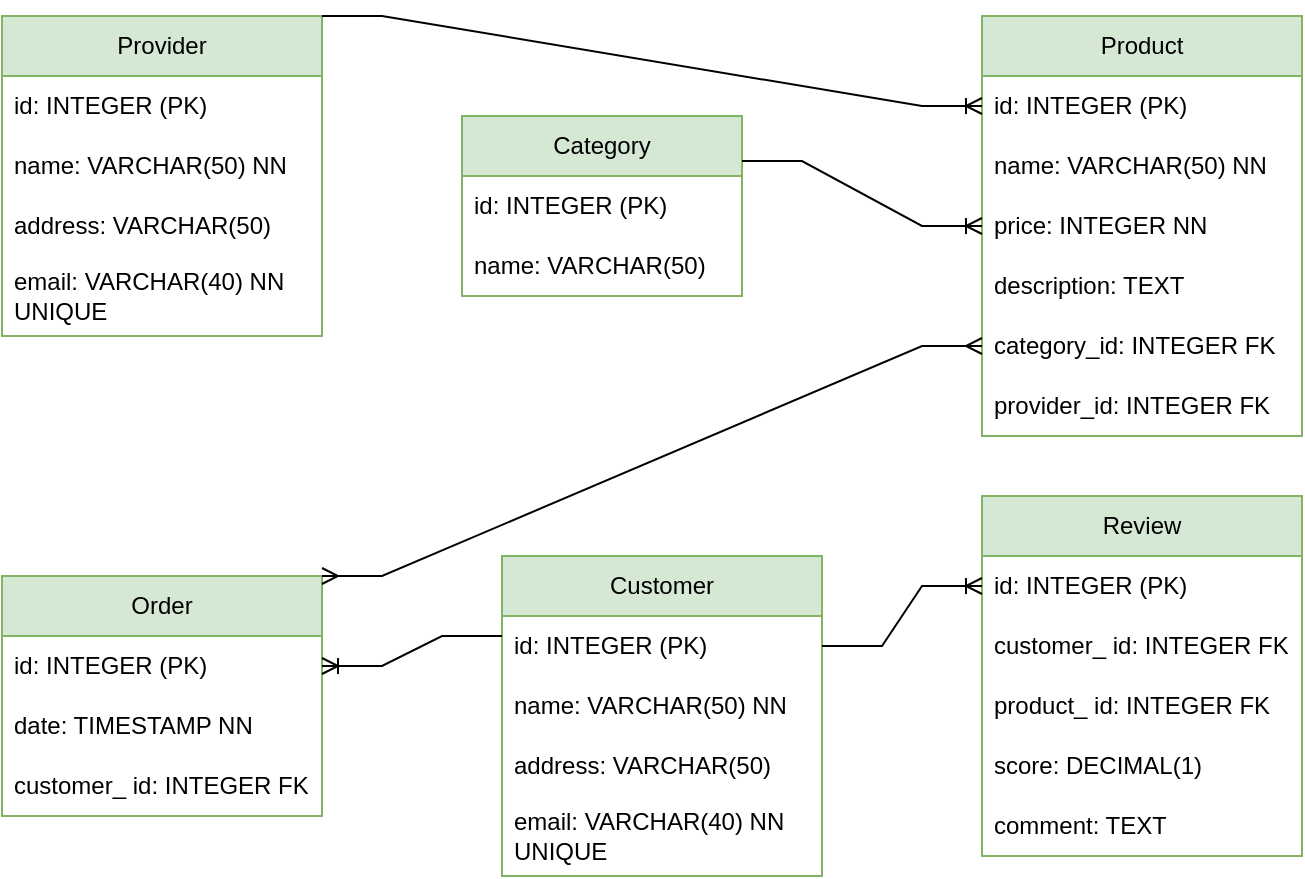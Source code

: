 <mxfile version="21.6.6" type="github">
  <diagram id="R2lEEEUBdFMjLlhIrx00" name="Page-1">
    <mxGraphModel dx="880" dy="595" grid="1" gridSize="10" guides="1" tooltips="1" connect="1" arrows="1" fold="1" page="1" pageScale="1" pageWidth="850" pageHeight="1100" math="0" shadow="0" extFonts="Permanent Marker^https://fonts.googleapis.com/css?family=Permanent+Marker">
      <root>
        <mxCell id="0" />
        <mxCell id="1" parent="0" />
        <mxCell id="WjQzdOMCr1Cx_OQJDxJa-1" value="Customer" style="swimlane;fontStyle=0;childLayout=stackLayout;horizontal=1;startSize=30;horizontalStack=0;resizeParent=1;resizeParentMax=0;resizeLast=0;collapsible=1;marginBottom=0;whiteSpace=wrap;html=1;fillColor=#d5e8d4;strokeColor=#82b366;" vertex="1" parent="1">
          <mxGeometry x="290" y="300" width="160" height="160" as="geometry" />
        </mxCell>
        <mxCell id="WjQzdOMCr1Cx_OQJDxJa-2" value="id: INTEGER (PK)" style="text;align=left;verticalAlign=middle;spacingLeft=4;spacingRight=4;overflow=hidden;points=[[0,0.5],[1,0.5]];portConstraint=eastwest;rotatable=0;whiteSpace=wrap;html=1;" vertex="1" parent="WjQzdOMCr1Cx_OQJDxJa-1">
          <mxGeometry y="30" width="160" height="30" as="geometry" />
        </mxCell>
        <mxCell id="WjQzdOMCr1Cx_OQJDxJa-7" value="name: VARCHAR(50) NN" style="text;strokeColor=none;fillColor=none;align=left;verticalAlign=middle;spacingLeft=4;spacingRight=4;overflow=hidden;points=[[0,0.5],[1,0.5]];portConstraint=eastwest;rotatable=0;whiteSpace=wrap;html=1;" vertex="1" parent="WjQzdOMCr1Cx_OQJDxJa-1">
          <mxGeometry y="60" width="160" height="30" as="geometry" />
        </mxCell>
        <mxCell id="WjQzdOMCr1Cx_OQJDxJa-3" value="address: VARCHAR(50)" style="text;strokeColor=none;fillColor=none;align=left;verticalAlign=middle;spacingLeft=4;spacingRight=4;overflow=hidden;points=[[0,0.5],[1,0.5]];portConstraint=eastwest;rotatable=0;whiteSpace=wrap;html=1;" vertex="1" parent="WjQzdOMCr1Cx_OQJDxJa-1">
          <mxGeometry y="90" width="160" height="30" as="geometry" />
        </mxCell>
        <mxCell id="WjQzdOMCr1Cx_OQJDxJa-4" value="email: VARCHAR(40) NN UNIQUE&amp;nbsp;&amp;nbsp;" style="text;strokeColor=none;fillColor=none;align=left;verticalAlign=middle;spacingLeft=4;spacingRight=4;overflow=hidden;points=[[0,0.5],[1,0.5]];portConstraint=eastwest;rotatable=0;whiteSpace=wrap;html=1;" vertex="1" parent="WjQzdOMCr1Cx_OQJDxJa-1">
          <mxGeometry y="120" width="160" height="40" as="geometry" />
        </mxCell>
        <mxCell id="WjQzdOMCr1Cx_OQJDxJa-8" value="Product" style="swimlane;fontStyle=0;childLayout=stackLayout;horizontal=1;startSize=30;horizontalStack=0;resizeParent=1;resizeParentMax=0;resizeLast=0;collapsible=1;marginBottom=0;whiteSpace=wrap;html=1;fillColor=#d5e8d4;strokeColor=#82b366;" vertex="1" parent="1">
          <mxGeometry x="530" y="30" width="160" height="210" as="geometry" />
        </mxCell>
        <mxCell id="WjQzdOMCr1Cx_OQJDxJa-9" value="id: INTEGER (PK)" style="text;strokeColor=none;fillColor=none;align=left;verticalAlign=middle;spacingLeft=4;spacingRight=4;overflow=hidden;points=[[0,0.5],[1,0.5]];portConstraint=eastwest;rotatable=0;whiteSpace=wrap;html=1;" vertex="1" parent="WjQzdOMCr1Cx_OQJDxJa-8">
          <mxGeometry y="30" width="160" height="30" as="geometry" />
        </mxCell>
        <mxCell id="WjQzdOMCr1Cx_OQJDxJa-10" value="name: VARCHAR(50) NN" style="text;strokeColor=none;fillColor=none;align=left;verticalAlign=middle;spacingLeft=4;spacingRight=4;overflow=hidden;points=[[0,0.5],[1,0.5]];portConstraint=eastwest;rotatable=0;whiteSpace=wrap;html=1;" vertex="1" parent="WjQzdOMCr1Cx_OQJDxJa-8">
          <mxGeometry y="60" width="160" height="30" as="geometry" />
        </mxCell>
        <mxCell id="WjQzdOMCr1Cx_OQJDxJa-11" value="price: INTEGER NN" style="text;strokeColor=none;fillColor=none;align=left;verticalAlign=middle;spacingLeft=4;spacingRight=4;overflow=hidden;points=[[0,0.5],[1,0.5]];portConstraint=eastwest;rotatable=0;whiteSpace=wrap;html=1;" vertex="1" parent="WjQzdOMCr1Cx_OQJDxJa-8">
          <mxGeometry y="90" width="160" height="30" as="geometry" />
        </mxCell>
        <mxCell id="WjQzdOMCr1Cx_OQJDxJa-14" value="description: TEXT" style="text;strokeColor=none;fillColor=none;align=left;verticalAlign=middle;spacingLeft=4;spacingRight=4;overflow=hidden;points=[[0,0.5],[1,0.5]];portConstraint=eastwest;rotatable=0;whiteSpace=wrap;html=1;" vertex="1" parent="WjQzdOMCr1Cx_OQJDxJa-8">
          <mxGeometry y="120" width="160" height="30" as="geometry" />
        </mxCell>
        <mxCell id="WjQzdOMCr1Cx_OQJDxJa-15" value="category_id: INTEGER FK" style="text;strokeColor=none;fillColor=none;align=left;verticalAlign=middle;spacingLeft=4;spacingRight=4;overflow=hidden;points=[[0,0.5],[1,0.5]];portConstraint=eastwest;rotatable=0;whiteSpace=wrap;html=1;" vertex="1" parent="WjQzdOMCr1Cx_OQJDxJa-8">
          <mxGeometry y="150" width="160" height="30" as="geometry" />
        </mxCell>
        <mxCell id="WjQzdOMCr1Cx_OQJDxJa-16" value="provider_id: INTEGER FK" style="text;strokeColor=none;fillColor=none;align=left;verticalAlign=middle;spacingLeft=4;spacingRight=4;overflow=hidden;points=[[0,0.5],[1,0.5]];portConstraint=eastwest;rotatable=0;whiteSpace=wrap;html=1;" vertex="1" parent="WjQzdOMCr1Cx_OQJDxJa-8">
          <mxGeometry y="180" width="160" height="30" as="geometry" />
        </mxCell>
        <mxCell id="WjQzdOMCr1Cx_OQJDxJa-17" value="Order" style="swimlane;fontStyle=0;childLayout=stackLayout;horizontal=1;startSize=30;horizontalStack=0;resizeParent=1;resizeParentMax=0;resizeLast=0;collapsible=1;marginBottom=0;whiteSpace=wrap;html=1;fillColor=#d5e8d4;strokeColor=#82b366;" vertex="1" parent="1">
          <mxGeometry x="40" y="310" width="160" height="120" as="geometry" />
        </mxCell>
        <mxCell id="WjQzdOMCr1Cx_OQJDxJa-18" value="id: INTEGER (PK)" style="text;strokeColor=none;fillColor=none;align=left;verticalAlign=middle;spacingLeft=4;spacingRight=4;overflow=hidden;points=[[0,0.5],[1,0.5]];portConstraint=eastwest;rotatable=0;whiteSpace=wrap;html=1;" vertex="1" parent="WjQzdOMCr1Cx_OQJDxJa-17">
          <mxGeometry y="30" width="160" height="30" as="geometry" />
        </mxCell>
        <mxCell id="WjQzdOMCr1Cx_OQJDxJa-19" value="date: TIMESTAMP NN" style="text;strokeColor=none;fillColor=none;align=left;verticalAlign=middle;spacingLeft=4;spacingRight=4;overflow=hidden;points=[[0,0.5],[1,0.5]];portConstraint=eastwest;rotatable=0;whiteSpace=wrap;html=1;" vertex="1" parent="WjQzdOMCr1Cx_OQJDxJa-17">
          <mxGeometry y="60" width="160" height="30" as="geometry" />
        </mxCell>
        <mxCell id="WjQzdOMCr1Cx_OQJDxJa-20" value="customer_ id: INTEGER FK" style="text;strokeColor=none;fillColor=none;align=left;verticalAlign=middle;spacingLeft=4;spacingRight=4;overflow=hidden;points=[[0,0.5],[1,0.5]];portConstraint=eastwest;rotatable=0;whiteSpace=wrap;html=1;" vertex="1" parent="WjQzdOMCr1Cx_OQJDxJa-17">
          <mxGeometry y="90" width="160" height="30" as="geometry" />
        </mxCell>
        <mxCell id="WjQzdOMCr1Cx_OQJDxJa-21" value="Category" style="swimlane;fontStyle=0;childLayout=stackLayout;horizontal=1;startSize=30;horizontalStack=0;resizeParent=1;resizeParentMax=0;resizeLast=0;collapsible=1;marginBottom=0;whiteSpace=wrap;html=1;fillColor=#d5e8d4;strokeColor=#82b366;" vertex="1" parent="1">
          <mxGeometry x="270" y="80" width="140" height="90" as="geometry" />
        </mxCell>
        <mxCell id="WjQzdOMCr1Cx_OQJDxJa-22" value="id: INTEGER (PK)" style="text;strokeColor=none;fillColor=none;align=left;verticalAlign=middle;spacingLeft=4;spacingRight=4;overflow=hidden;points=[[0,0.5],[1,0.5]];portConstraint=eastwest;rotatable=0;whiteSpace=wrap;html=1;" vertex="1" parent="WjQzdOMCr1Cx_OQJDxJa-21">
          <mxGeometry y="30" width="140" height="30" as="geometry" />
        </mxCell>
        <mxCell id="WjQzdOMCr1Cx_OQJDxJa-23" value="name: VARCHAR(50)" style="text;strokeColor=none;fillColor=none;align=left;verticalAlign=middle;spacingLeft=4;spacingRight=4;overflow=hidden;points=[[0,0.5],[1,0.5]];portConstraint=eastwest;rotatable=0;whiteSpace=wrap;html=1;" vertex="1" parent="WjQzdOMCr1Cx_OQJDxJa-21">
          <mxGeometry y="60" width="140" height="30" as="geometry" />
        </mxCell>
        <mxCell id="WjQzdOMCr1Cx_OQJDxJa-25" value="Provider" style="swimlane;fontStyle=0;childLayout=stackLayout;horizontal=1;startSize=30;horizontalStack=0;resizeParent=1;resizeParentMax=0;resizeLast=0;collapsible=1;marginBottom=0;whiteSpace=wrap;html=1;fillColor=#d5e8d4;strokeColor=#82b366;" vertex="1" parent="1">
          <mxGeometry x="40" y="30" width="160" height="160" as="geometry" />
        </mxCell>
        <mxCell id="WjQzdOMCr1Cx_OQJDxJa-26" value="id: INTEGER (PK)" style="text;align=left;verticalAlign=middle;spacingLeft=4;spacingRight=4;overflow=hidden;points=[[0,0.5],[1,0.5]];portConstraint=eastwest;rotatable=0;whiteSpace=wrap;html=1;" vertex="1" parent="WjQzdOMCr1Cx_OQJDxJa-25">
          <mxGeometry y="30" width="160" height="30" as="geometry" />
        </mxCell>
        <mxCell id="WjQzdOMCr1Cx_OQJDxJa-27" value="name: VARCHAR(50) NN" style="text;strokeColor=none;fillColor=none;align=left;verticalAlign=middle;spacingLeft=4;spacingRight=4;overflow=hidden;points=[[0,0.5],[1,0.5]];portConstraint=eastwest;rotatable=0;whiteSpace=wrap;html=1;" vertex="1" parent="WjQzdOMCr1Cx_OQJDxJa-25">
          <mxGeometry y="60" width="160" height="30" as="geometry" />
        </mxCell>
        <mxCell id="WjQzdOMCr1Cx_OQJDxJa-28" value="address: VARCHAR(50)" style="text;strokeColor=none;fillColor=none;align=left;verticalAlign=middle;spacingLeft=4;spacingRight=4;overflow=hidden;points=[[0,0.5],[1,0.5]];portConstraint=eastwest;rotatable=0;whiteSpace=wrap;html=1;" vertex="1" parent="WjQzdOMCr1Cx_OQJDxJa-25">
          <mxGeometry y="90" width="160" height="30" as="geometry" />
        </mxCell>
        <mxCell id="WjQzdOMCr1Cx_OQJDxJa-29" value="email: VARCHAR(40) NN UNIQUE&amp;nbsp;&amp;nbsp;" style="text;strokeColor=none;fillColor=none;align=left;verticalAlign=middle;spacingLeft=4;spacingRight=4;overflow=hidden;points=[[0,0.5],[1,0.5]];portConstraint=eastwest;rotatable=0;whiteSpace=wrap;html=1;" vertex="1" parent="WjQzdOMCr1Cx_OQJDxJa-25">
          <mxGeometry y="120" width="160" height="40" as="geometry" />
        </mxCell>
        <mxCell id="WjQzdOMCr1Cx_OQJDxJa-30" value="Review" style="swimlane;fontStyle=0;childLayout=stackLayout;horizontal=1;startSize=30;horizontalStack=0;resizeParent=1;resizeParentMax=0;resizeLast=0;collapsible=1;marginBottom=0;whiteSpace=wrap;html=1;fillColor=#d5e8d4;strokeColor=#82b366;" vertex="1" parent="1">
          <mxGeometry x="530" y="270" width="160" height="180" as="geometry" />
        </mxCell>
        <mxCell id="WjQzdOMCr1Cx_OQJDxJa-31" value="id: INTEGER (PK)" style="text;strokeColor=none;fillColor=none;align=left;verticalAlign=middle;spacingLeft=4;spacingRight=4;overflow=hidden;points=[[0,0.5],[1,0.5]];portConstraint=eastwest;rotatable=0;whiteSpace=wrap;html=1;" vertex="1" parent="WjQzdOMCr1Cx_OQJDxJa-30">
          <mxGeometry y="30" width="160" height="30" as="geometry" />
        </mxCell>
        <mxCell id="WjQzdOMCr1Cx_OQJDxJa-32" value="customer_ id: INTEGER FK" style="text;strokeColor=none;fillColor=none;align=left;verticalAlign=middle;spacingLeft=4;spacingRight=4;overflow=hidden;points=[[0,0.5],[1,0.5]];portConstraint=eastwest;rotatable=0;whiteSpace=wrap;html=1;" vertex="1" parent="WjQzdOMCr1Cx_OQJDxJa-30">
          <mxGeometry y="60" width="160" height="30" as="geometry" />
        </mxCell>
        <mxCell id="WjQzdOMCr1Cx_OQJDxJa-33" value="product_ id: INTEGER FK" style="text;strokeColor=none;fillColor=none;align=left;verticalAlign=middle;spacingLeft=4;spacingRight=4;overflow=hidden;points=[[0,0.5],[1,0.5]];portConstraint=eastwest;rotatable=0;whiteSpace=wrap;html=1;" vertex="1" parent="WjQzdOMCr1Cx_OQJDxJa-30">
          <mxGeometry y="90" width="160" height="30" as="geometry" />
        </mxCell>
        <mxCell id="WjQzdOMCr1Cx_OQJDxJa-34" value="score: DECIMAL(1)" style="text;strokeColor=none;fillColor=none;align=left;verticalAlign=middle;spacingLeft=4;spacingRight=4;overflow=hidden;points=[[0,0.5],[1,0.5]];portConstraint=eastwest;rotatable=0;whiteSpace=wrap;html=1;" vertex="1" parent="WjQzdOMCr1Cx_OQJDxJa-30">
          <mxGeometry y="120" width="160" height="30" as="geometry" />
        </mxCell>
        <mxCell id="WjQzdOMCr1Cx_OQJDxJa-35" value="comment: TEXT" style="text;strokeColor=none;fillColor=none;align=left;verticalAlign=middle;spacingLeft=4;spacingRight=4;overflow=hidden;points=[[0,0.5],[1,0.5]];portConstraint=eastwest;rotatable=0;whiteSpace=wrap;html=1;" vertex="1" parent="WjQzdOMCr1Cx_OQJDxJa-30">
          <mxGeometry y="150" width="160" height="30" as="geometry" />
        </mxCell>
        <mxCell id="WjQzdOMCr1Cx_OQJDxJa-50" value="" style="edgeStyle=entityRelationEdgeStyle;fontSize=12;html=1;endArrow=ERoneToMany;rounded=0;exitX=0;exitY=0.25;exitDx=0;exitDy=0;entryX=1;entryY=0.5;entryDx=0;entryDy=0;" edge="1" parent="1" source="WjQzdOMCr1Cx_OQJDxJa-1" target="WjQzdOMCr1Cx_OQJDxJa-18">
          <mxGeometry width="100" height="100" relative="1" as="geometry">
            <mxPoint x="220" y="210" as="sourcePoint" />
            <mxPoint x="200" y="310" as="targetPoint" />
          </mxGeometry>
        </mxCell>
        <mxCell id="WjQzdOMCr1Cx_OQJDxJa-51" value="" style="edgeStyle=entityRelationEdgeStyle;fontSize=12;html=1;endArrow=ERoneToMany;rounded=0;entryX=0;entryY=0.5;entryDx=0;entryDy=0;exitX=1;exitY=0.25;exitDx=0;exitDy=0;" edge="1" parent="1" source="WjQzdOMCr1Cx_OQJDxJa-21" target="WjQzdOMCr1Cx_OQJDxJa-11">
          <mxGeometry width="100" height="100" relative="1" as="geometry">
            <mxPoint x="375" y="190" as="sourcePoint" />
            <mxPoint x="475" y="90" as="targetPoint" />
          </mxGeometry>
        </mxCell>
        <mxCell id="WjQzdOMCr1Cx_OQJDxJa-52" value="" style="edgeStyle=entityRelationEdgeStyle;fontSize=12;html=1;endArrow=ERoneToMany;rounded=0;exitX=1;exitY=0;exitDx=0;exitDy=0;entryX=0;entryY=0.5;entryDx=0;entryDy=0;" edge="1" parent="1" source="WjQzdOMCr1Cx_OQJDxJa-25" target="WjQzdOMCr1Cx_OQJDxJa-9">
          <mxGeometry width="100" height="100" relative="1" as="geometry">
            <mxPoint x="280" y="230" as="sourcePoint" />
            <mxPoint x="380" y="130" as="targetPoint" />
          </mxGeometry>
        </mxCell>
        <mxCell id="WjQzdOMCr1Cx_OQJDxJa-54" value="" style="edgeStyle=entityRelationEdgeStyle;fontSize=12;html=1;endArrow=ERoneToMany;rounded=0;entryX=0;entryY=0.5;entryDx=0;entryDy=0;exitX=1;exitY=0.5;exitDx=0;exitDy=0;" edge="1" parent="1" source="WjQzdOMCr1Cx_OQJDxJa-2" target="WjQzdOMCr1Cx_OQJDxJa-31">
          <mxGeometry width="100" height="100" relative="1" as="geometry">
            <mxPoint x="350" y="290" as="sourcePoint" />
            <mxPoint x="450" y="190" as="targetPoint" />
          </mxGeometry>
        </mxCell>
        <mxCell id="WjQzdOMCr1Cx_OQJDxJa-57" value="" style="edgeStyle=entityRelationEdgeStyle;fontSize=12;html=1;endArrow=ERmany;startArrow=ERmany;rounded=0;entryX=0;entryY=0.5;entryDx=0;entryDy=0;" edge="1" parent="1" target="WjQzdOMCr1Cx_OQJDxJa-15">
          <mxGeometry width="100" height="100" relative="1" as="geometry">
            <mxPoint x="200" y="310" as="sourcePoint" />
            <mxPoint x="250" y="190" as="targetPoint" />
          </mxGeometry>
        </mxCell>
      </root>
    </mxGraphModel>
  </diagram>
</mxfile>
